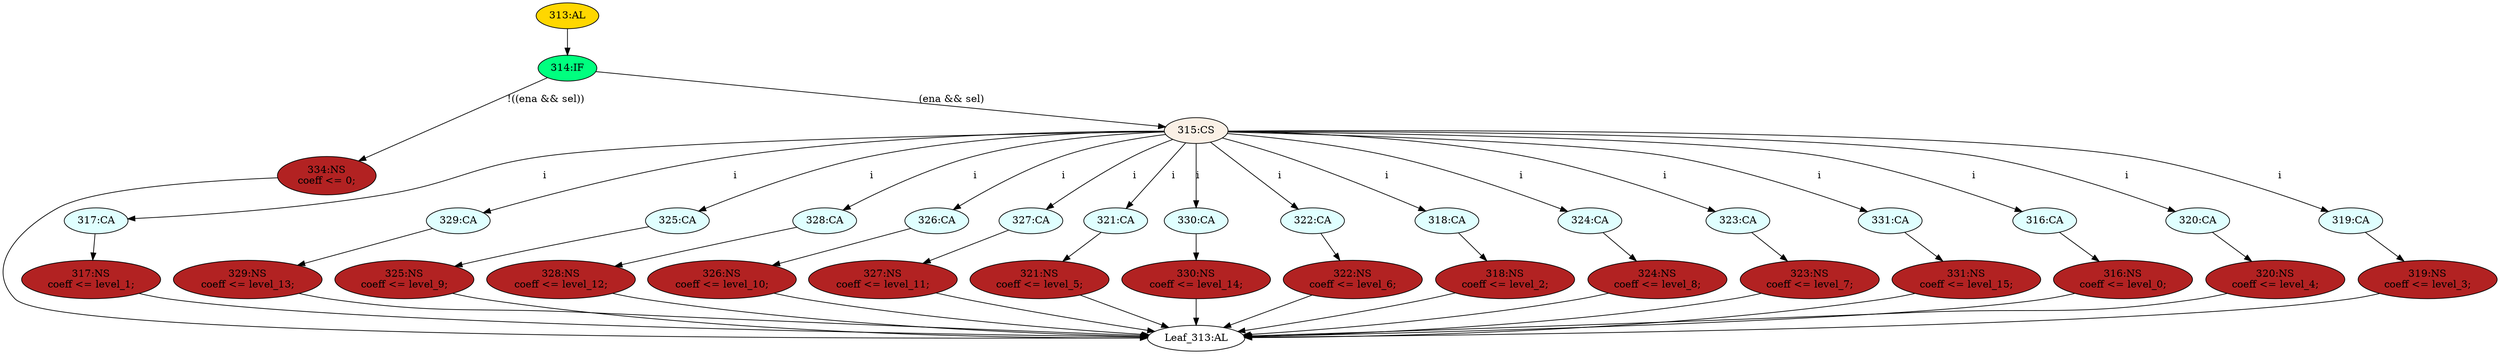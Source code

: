 strict digraph "" {
	node [label="\N"];
	"317:NS"	 [ast="<pyverilog.vparser.ast.NonblockingSubstitution object at 0x7f7673762750>",
		fillcolor=firebrick,
		label="317:NS
coeff <= level_1;",
		statements="[<pyverilog.vparser.ast.NonblockingSubstitution object at 0x7f7673762750>]",
		style=filled,
		typ=NonblockingSubstitution];
	"Leaf_313:AL"	 [def_var="['coeff']",
		label="Leaf_313:AL"];
	"317:NS" -> "Leaf_313:AL"	 [cond="[]",
		lineno=None];
	"320:NS"	 [ast="<pyverilog.vparser.ast.NonblockingSubstitution object at 0x7f7673767450>",
		fillcolor=firebrick,
		label="320:NS
coeff <= level_4;",
		statements="[<pyverilog.vparser.ast.NonblockingSubstitution object at 0x7f7673767450>]",
		style=filled,
		typ=NonblockingSubstitution];
	"320:NS" -> "Leaf_313:AL"	 [cond="[]",
		lineno=None];
	"323:NS"	 [ast="<pyverilog.vparser.ast.NonblockingSubstitution object at 0x7f7673767590>",
		fillcolor=firebrick,
		label="323:NS
coeff <= level_7;",
		statements="[<pyverilog.vparser.ast.NonblockingSubstitution object at 0x7f7673767590>]",
		style=filled,
		typ=NonblockingSubstitution];
	"323:NS" -> "Leaf_313:AL"	 [cond="[]",
		lineno=None];
	"317:CA"	 [ast="<pyverilog.vparser.ast.Case object at 0x7f767376af50>",
		fillcolor=lightcyan,
		label="317:CA",
		statements="[]",
		style=filled,
		typ=Case];
	"317:CA" -> "317:NS"	 [cond="[]",
		lineno=None];
	"329:CA"	 [ast="<pyverilog.vparser.ast.Case object at 0x7f767377d1d0>",
		fillcolor=lightcyan,
		label="329:CA",
		statements="[]",
		style=filled,
		typ=Case];
	"329:NS"	 [ast="<pyverilog.vparser.ast.NonblockingSubstitution object at 0x7f7673762490>",
		fillcolor=firebrick,
		label="329:NS
coeff <= level_13;",
		statements="[<pyverilog.vparser.ast.NonblockingSubstitution object at 0x7f7673762490>]",
		style=filled,
		typ=NonblockingSubstitution];
	"329:CA" -> "329:NS"	 [cond="[]",
		lineno=None];
	"325:CA"	 [ast="<pyverilog.vparser.ast.Case object at 0x7f76737676d0>",
		fillcolor=lightcyan,
		label="325:CA",
		statements="[]",
		style=filled,
		typ=Case];
	"325:NS"	 [ast="<pyverilog.vparser.ast.NonblockingSubstitution object at 0x7f7673767750>",
		fillcolor=firebrick,
		label="325:NS
coeff <= level_9;",
		statements="[<pyverilog.vparser.ast.NonblockingSubstitution object at 0x7f7673767750>]",
		style=filled,
		typ=NonblockingSubstitution];
	"325:CA" -> "325:NS"	 [cond="[]",
		lineno=None];
	"328:CA"	 [ast="<pyverilog.vparser.ast.Case object at 0x7f7673767890>",
		fillcolor=lightcyan,
		label="328:CA",
		statements="[]",
		style=filled,
		typ=Case];
	"328:NS"	 [ast="<pyverilog.vparser.ast.NonblockingSubstitution object at 0x7f7673767910>",
		fillcolor=firebrick,
		label="328:NS
coeff <= level_12;",
		statements="[<pyverilog.vparser.ast.NonblockingSubstitution object at 0x7f7673767910>]",
		style=filled,
		typ=NonblockingSubstitution];
	"328:CA" -> "328:NS"	 [cond="[]",
		lineno=None];
	"330:NS"	 [ast="<pyverilog.vparser.ast.NonblockingSubstitution object at 0x7f7673767f10>",
		fillcolor=firebrick,
		label="330:NS
coeff <= level_14;",
		statements="[<pyverilog.vparser.ast.NonblockingSubstitution object at 0x7f7673767f10>]",
		style=filled,
		typ=NonblockingSubstitution];
	"330:NS" -> "Leaf_313:AL"	 [cond="[]",
		lineno=None];
	"326:CA"	 [ast="<pyverilog.vparser.ast.Case object at 0x7f7673767b90>",
		fillcolor=lightcyan,
		label="326:CA",
		statements="[]",
		style=filled,
		typ=Case];
	"326:NS"	 [ast="<pyverilog.vparser.ast.NonblockingSubstitution object at 0x7f7673767c10>",
		fillcolor=firebrick,
		label="326:NS
coeff <= level_10;",
		statements="[<pyverilog.vparser.ast.NonblockingSubstitution object at 0x7f7673767c10>]",
		style=filled,
		typ=NonblockingSubstitution];
	"326:CA" -> "326:NS"	 [cond="[]",
		lineno=None];
	"327:CA"	 [ast="<pyverilog.vparser.ast.Case object at 0x7f7673767d50>",
		fillcolor=lightcyan,
		label="327:CA",
		statements="[]",
		style=filled,
		typ=Case];
	"327:NS"	 [ast="<pyverilog.vparser.ast.NonblockingSubstitution object at 0x7f7673767dd0>",
		fillcolor=firebrick,
		label="327:NS
coeff <= level_11;",
		statements="[<pyverilog.vparser.ast.NonblockingSubstitution object at 0x7f7673767dd0>]",
		style=filled,
		typ=NonblockingSubstitution];
	"327:CA" -> "327:NS"	 [cond="[]",
		lineno=None];
	"326:NS" -> "Leaf_313:AL"	 [cond="[]",
		lineno=None];
	"316:NS"	 [ast="<pyverilog.vparser.ast.NonblockingSubstitution object at 0x7f7673767a50>",
		fillcolor=firebrick,
		label="316:NS
coeff <= level_0;",
		statements="[<pyverilog.vparser.ast.NonblockingSubstitution object at 0x7f7673767a50>]",
		style=filled,
		typ=NonblockingSubstitution];
	"316:NS" -> "Leaf_313:AL"	 [cond="[]",
		lineno=None];
	"321:CA"	 [ast="<pyverilog.vparser.ast.Case object at 0x7f767376a090>",
		fillcolor=lightcyan,
		label="321:CA",
		statements="[]",
		style=filled,
		typ=Case];
	"321:NS"	 [ast="<pyverilog.vparser.ast.NonblockingSubstitution object at 0x7f767376a110>",
		fillcolor=firebrick,
		label="321:NS
coeff <= level_5;",
		statements="[<pyverilog.vparser.ast.NonblockingSubstitution object at 0x7f767376a110>]",
		style=filled,
		typ=NonblockingSubstitution];
	"321:CA" -> "321:NS"	 [cond="[]",
		lineno=None];
	"334:NS"	 [ast="<pyverilog.vparser.ast.NonblockingSubstitution object at 0x7f767376a250>",
		fillcolor=firebrick,
		label="334:NS
coeff <= 0;",
		statements="[<pyverilog.vparser.ast.NonblockingSubstitution object at 0x7f767376a250>]",
		style=filled,
		typ=NonblockingSubstitution];
	"334:NS" -> "Leaf_313:AL"	 [cond="[]",
		lineno=None];
	"331:NS"	 [ast="<pyverilog.vparser.ast.NonblockingSubstitution object at 0x7f767376a390>",
		fillcolor=firebrick,
		label="331:NS
coeff <= level_15;",
		statements="[<pyverilog.vparser.ast.NonblockingSubstitution object at 0x7f767376a390>]",
		style=filled,
		typ=NonblockingSubstitution];
	"331:NS" -> "Leaf_313:AL"	 [cond="[]",
		lineno=None];
	"330:CA"	 [ast="<pyverilog.vparser.ast.Case object at 0x7f767377d290>",
		fillcolor=lightcyan,
		label="330:CA",
		statements="[]",
		style=filled,
		typ=Case];
	"330:CA" -> "330:NS"	 [cond="[]",
		lineno=None];
	"322:CA"	 [ast="<pyverilog.vparser.ast.Case object at 0x7f767376a550>",
		fillcolor=lightcyan,
		label="322:CA",
		statements="[]",
		style=filled,
		typ=Case];
	"322:NS"	 [ast="<pyverilog.vparser.ast.NonblockingSubstitution object at 0x7f767376a5d0>",
		fillcolor=firebrick,
		label="322:NS
coeff <= level_6;",
		statements="[<pyverilog.vparser.ast.NonblockingSubstitution object at 0x7f767376a5d0>]",
		style=filled,
		typ=NonblockingSubstitution];
	"322:CA" -> "322:NS"	 [cond="[]",
		lineno=None];
	"319:NS"	 [ast="<pyverilog.vparser.ast.NonblockingSubstitution object at 0x7f767376a710>",
		fillcolor=firebrick,
		label="319:NS
coeff <= level_3;",
		statements="[<pyverilog.vparser.ast.NonblockingSubstitution object at 0x7f767376a710>]",
		style=filled,
		typ=NonblockingSubstitution];
	"319:NS" -> "Leaf_313:AL"	 [cond="[]",
		lineno=None];
	"329:NS" -> "Leaf_313:AL"	 [cond="[]",
		lineno=None];
	"318:CA"	 [ast="<pyverilog.vparser.ast.Case object at 0x7f767376a910>",
		fillcolor=lightcyan,
		label="318:CA",
		statements="[]",
		style=filled,
		typ=Case];
	"318:NS"	 [ast="<pyverilog.vparser.ast.NonblockingSubstitution object at 0x7f767376a990>",
		fillcolor=firebrick,
		label="318:NS
coeff <= level_2;",
		statements="[<pyverilog.vparser.ast.NonblockingSubstitution object at 0x7f767376a990>]",
		style=filled,
		typ=NonblockingSubstitution];
	"318:CA" -> "318:NS"	 [cond="[]",
		lineno=None];
	"324:CA"	 [ast="<pyverilog.vparser.ast.Case object at 0x7f767376aad0>",
		fillcolor=lightcyan,
		label="324:CA",
		statements="[]",
		style=filled,
		typ=Case];
	"324:NS"	 [ast="<pyverilog.vparser.ast.NonblockingSubstitution object at 0x7f767376ab50>",
		fillcolor=firebrick,
		label="324:NS
coeff <= level_8;",
		statements="[<pyverilog.vparser.ast.NonblockingSubstitution object at 0x7f767376ab50>]",
		style=filled,
		typ=NonblockingSubstitution];
	"324:CA" -> "324:NS"	 [cond="[]",
		lineno=None];
	"321:NS" -> "Leaf_313:AL"	 [cond="[]",
		lineno=None];
	"327:NS" -> "Leaf_313:AL"	 [cond="[]",
		lineno=None];
	"323:CA"	 [ast="<pyverilog.vparser.ast.Case object at 0x7f767376ac90>",
		fillcolor=lightcyan,
		label="323:CA",
		statements="[]",
		style=filled,
		typ=Case];
	"323:CA" -> "323:NS"	 [cond="[]",
		lineno=None];
	"331:CA"	 [ast="<pyverilog.vparser.ast.Case object at 0x7f767376ad10>",
		fillcolor=lightcyan,
		label="331:CA",
		statements="[]",
		style=filled,
		typ=Case];
	"331:CA" -> "331:NS"	 [cond="[]",
		lineno=None];
	"314:IF"	 [ast="<pyverilog.vparser.ast.IfStatement object at 0x7f767376add0>",
		fillcolor=springgreen,
		label="314:IF",
		statements="[]",
		style=filled,
		typ=IfStatement];
	"314:IF" -> "334:NS"	 [cond="['ena', 'sel']",
		label="!((ena && sel))",
		lineno=314];
	"315:CS"	 [ast="<pyverilog.vparser.ast.CaseStatement object at 0x7f767376ae90>",
		fillcolor=linen,
		label="315:CS",
		statements="[]",
		style=filled,
		typ=CaseStatement];
	"314:IF" -> "315:CS"	 [cond="['ena', 'sel']",
		label="(ena && sel)",
		lineno=314];
	"316:CA"	 [ast="<pyverilog.vparser.ast.Case object at 0x7f767376a4d0>",
		fillcolor=lightcyan,
		label="316:CA",
		statements="[]",
		style=filled,
		typ=Case];
	"316:CA" -> "316:NS"	 [cond="[]",
		lineno=None];
	"322:NS" -> "Leaf_313:AL"	 [cond="[]",
		lineno=None];
	"325:NS" -> "Leaf_313:AL"	 [cond="[]",
		lineno=None];
	"328:NS" -> "Leaf_313:AL"	 [cond="[]",
		lineno=None];
	"315:CS" -> "317:CA"	 [cond="['i']",
		label=i,
		lineno=315];
	"315:CS" -> "329:CA"	 [cond="['i']",
		label=i,
		lineno=315];
	"315:CS" -> "325:CA"	 [cond="['i']",
		label=i,
		lineno=315];
	"315:CS" -> "328:CA"	 [cond="['i']",
		label=i,
		lineno=315];
	"315:CS" -> "326:CA"	 [cond="['i']",
		label=i,
		lineno=315];
	"315:CS" -> "327:CA"	 [cond="['i']",
		label=i,
		lineno=315];
	"315:CS" -> "321:CA"	 [cond="['i']",
		label=i,
		lineno=315];
	"315:CS" -> "330:CA"	 [cond="['i']",
		label=i,
		lineno=315];
	"315:CS" -> "322:CA"	 [cond="['i']",
		label=i,
		lineno=315];
	"315:CS" -> "318:CA"	 [cond="['i']",
		label=i,
		lineno=315];
	"315:CS" -> "324:CA"	 [cond="['i']",
		label=i,
		lineno=315];
	"315:CS" -> "323:CA"	 [cond="['i']",
		label=i,
		lineno=315];
	"315:CS" -> "331:CA"	 [cond="['i']",
		label=i,
		lineno=315];
	"315:CS" -> "316:CA"	 [cond="['i']",
		label=i,
		lineno=315];
	"320:CA"	 [ast="<pyverilog.vparser.ast.Case object at 0x7f767377d110>",
		fillcolor=lightcyan,
		label="320:CA",
		statements="[]",
		style=filled,
		typ=Case];
	"315:CS" -> "320:CA"	 [cond="['i']",
		label=i,
		lineno=315];
	"319:CA"	 [ast="<pyverilog.vparser.ast.Case object at 0x7f767377d050>",
		fillcolor=lightcyan,
		label="319:CA",
		statements="[]",
		style=filled,
		typ=Case];
	"315:CS" -> "319:CA"	 [cond="['i']",
		label=i,
		lineno=315];
	"320:CA" -> "320:NS"	 [cond="[]",
		lineno=None];
	"318:NS" -> "Leaf_313:AL"	 [cond="[]",
		lineno=None];
	"324:NS" -> "Leaf_313:AL"	 [cond="[]",
		lineno=None];
	"313:AL"	 [ast="<pyverilog.vparser.ast.Always object at 0x7f767377d450>",
		clk_sens=False,
		fillcolor=gold,
		label="313:AL",
		sens="['level_3', 'level_5', 'level_14', 'level_15', 'level_12', 'level_13', 'level_10', 'level_11', 'level_4', 'level_8', 'level_6', '\
level_7', 'level_0', 'level_1', 'level_2', 'level_9']",
		statements="[]",
		style=filled,
		typ=Always,
		use_var="['ena', 'sel', 'i', 'level_9', 'level_8', 'level_14', 'level_15', 'level_12', 'level_13', 'level_10', 'level_11', 'level_4', 'level_\
5', 'level_6', 'level_7', 'level_0', 'level_1', 'level_2', 'level_3']"];
	"313:AL" -> "314:IF"	 [cond="[]",
		lineno=None];
	"319:CA" -> "319:NS"	 [cond="[]",
		lineno=None];
}

